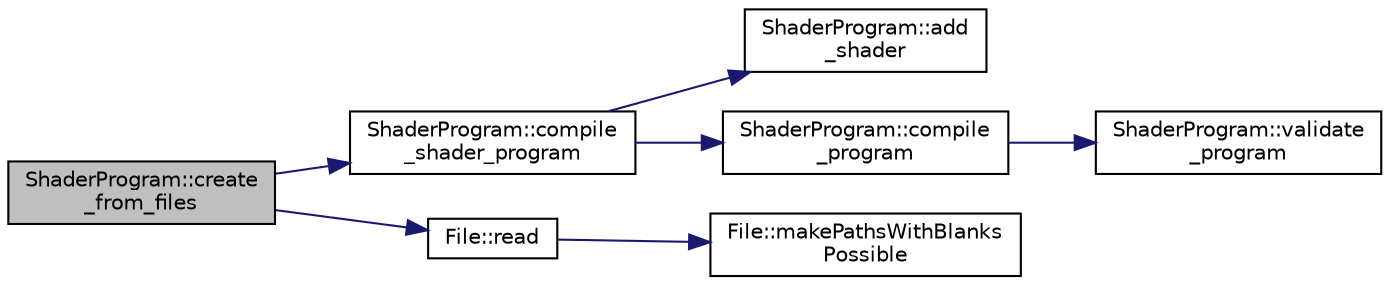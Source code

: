 digraph "ShaderProgram::create_from_files"
{
 // INTERACTIVE_SVG=YES
 // LATEX_PDF_SIZE
  bgcolor="transparent";
  edge [fontname="Helvetica",fontsize="10",labelfontname="Helvetica",labelfontsize="10"];
  node [fontname="Helvetica",fontsize="10",shape=record];
  rankdir="LR";
  Node1 [label="ShaderProgram::create\l_from_files",height=0.2,width=0.4,color="black", fillcolor="grey75", style="filled", fontcolor="black",tooltip=" "];
  Node1 -> Node2 [color="midnightblue",fontsize="10",style="solid"];
  Node2 [label="ShaderProgram::compile\l_shader_program",height=0.2,width=0.4,color="black",URL="$d8/dc4/class_shader_program.html#a2d67cddbba2b72438f02cf193462c704",tooltip=" "];
  Node2 -> Node3 [color="midnightblue",fontsize="10",style="solid"];
  Node3 [label="ShaderProgram::add\l_shader",height=0.2,width=0.4,color="black",URL="$d8/dc4/class_shader_program.html#a9f24b6b1c89247c51506cae4fc7d6086",tooltip=" "];
  Node2 -> Node4 [color="midnightblue",fontsize="10",style="solid"];
  Node4 [label="ShaderProgram::compile\l_program",height=0.2,width=0.4,color="black",URL="$d8/dc4/class_shader_program.html#a7b921b13eb3190848960a9347148c5f5",tooltip=" "];
  Node4 -> Node5 [color="midnightblue",fontsize="10",style="solid"];
  Node5 [label="ShaderProgram::validate\l_program",height=0.2,width=0.4,color="black",URL="$d8/dc4/class_shader_program.html#a6cadcf193ab6170f965a466b183ebc94",tooltip=" "];
  Node1 -> Node6 [color="midnightblue",fontsize="10",style="solid"];
  Node6 [label="File::read",height=0.2,width=0.4,color="black",URL="$d1/d31/class_file.html#a45badf982efdf5f4b3a74053948e342e",tooltip=" "];
  Node6 -> Node7 [color="midnightblue",fontsize="10",style="solid"];
  Node7 [label="File::makePathsWithBlanks\lPossible",height=0.2,width=0.4,color="black",URL="$d1/d31/class_file.html#aa167ad718e978abc1b342167ea2b8409",tooltip=" "];
}
